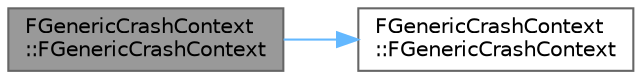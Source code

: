 digraph "FGenericCrashContext::FGenericCrashContext"
{
 // INTERACTIVE_SVG=YES
 // LATEX_PDF_SIZE
  bgcolor="transparent";
  edge [fontname=Helvetica,fontsize=10,labelfontname=Helvetica,labelfontsize=10];
  node [fontname=Helvetica,fontsize=10,shape=box,height=0.2,width=0.4];
  rankdir="LR";
  Node1 [id="Node000001",label="FGenericCrashContext\l::FGenericCrashContext",height=0.2,width=0.4,color="gray40", fillcolor="grey60", style="filled", fontcolor="black",tooltip=" "];
  Node1 -> Node2 [id="edge1_Node000001_Node000002",color="steelblue1",style="solid",tooltip=" "];
  Node2 [id="Node000002",label="FGenericCrashContext\l::FGenericCrashContext",height=0.2,width=0.4,color="grey40", fillcolor="white", style="filled",URL="$d5/dc2/structFGenericCrashContext.html#a354d80850c8a63197cd156f76f13707d",tooltip="Default constructor."];
}

